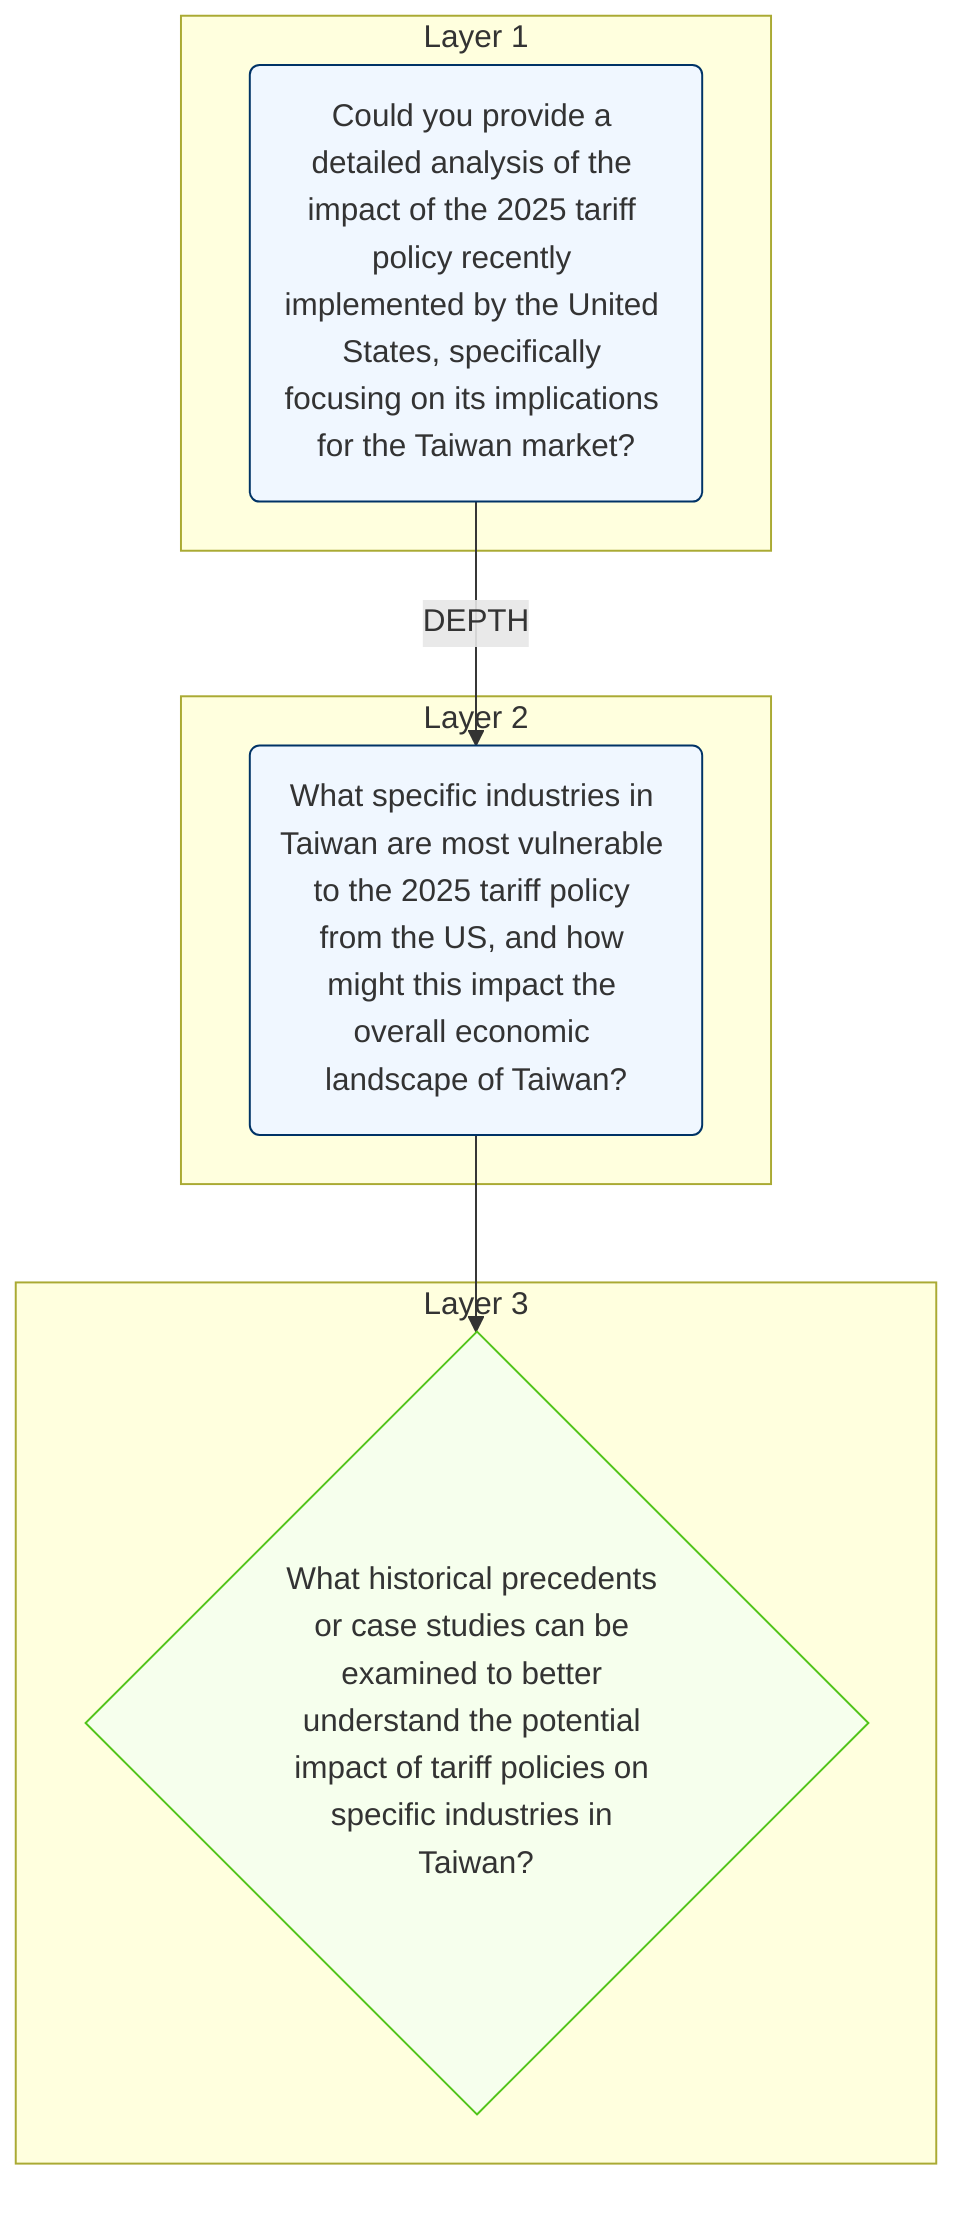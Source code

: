 flowchart TB

    subgraph Layer_1[Layer 1]
        analysis_20250512_144206_root(Could you provide a detailed analysis of the impact of the 2025 tariff policy recently implemented by the United States, specifically focusing on its implications for the Taiwan market?)
    end
    subgraph Layer_2[Layer 2]
        analysis_20250512_144206_root_depth_1(What specific industries in Taiwan are most vulnerable to the 2025 tariff policy from the US, and how might this impact the overall economic landscape of Taiwan?)
    end
    subgraph Layer_3[Layer 3]
        analysis_20250512_144206_root_depth_1_depth_1{What historical precedents or case studies can be examined to better understand the potential impact of tariff policies on specific industries in Taiwan?}
    end

    analysis_20250512_144206_root -->|DEPTH| analysis_20250512_144206_root_depth_1
    analysis_20250512_144206_root_depth_1 --> analysis_20250512_144206_root_depth_1_depth_1


style analysis_20250512_144206_root fill:#f0f7ff,stroke:#003366
style analysis_20250512_144206_root_depth_1 fill:#f0f7ff,stroke:#003366
style analysis_20250512_144206_root_depth_1_depth_1 fill:#f6ffed,stroke:#52c41a